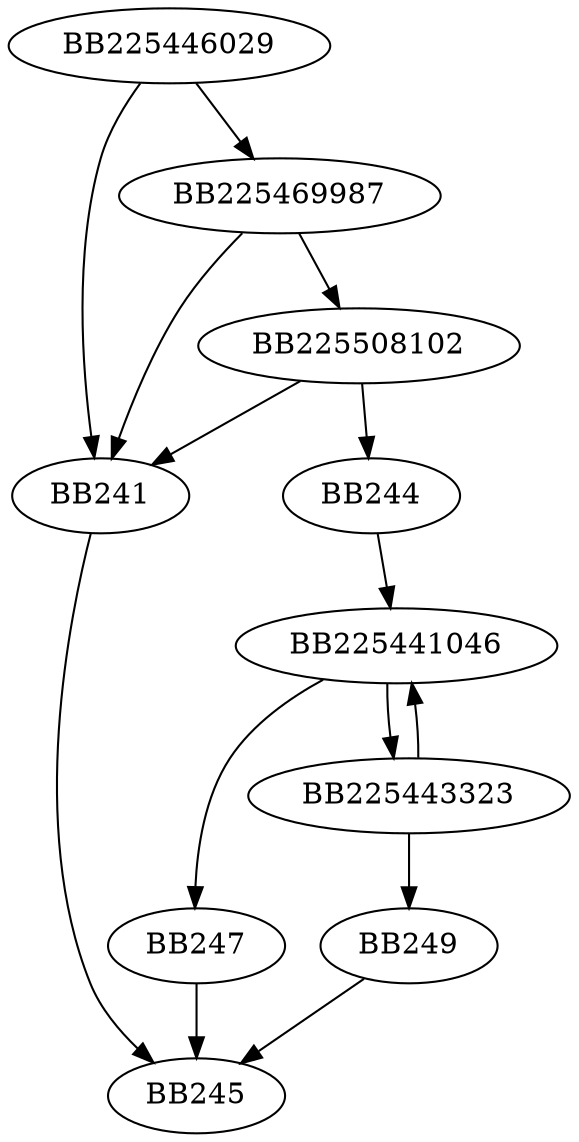digraph G{
	BB225446029->BB241;
	BB225446029->BB225469987;
	BB225469987->BB241;
	BB225469987->BB225508102;
	BB225508102->BB241;
	BB225508102->BB244;
	BB241->BB245;
	BB244->BB225441046;
	BB225441046->BB247;
	BB225441046->BB225443323;
	BB247->BB245;
	BB225443323->BB225441046;
	BB225443323->BB249;
	BB249->BB245;
}

